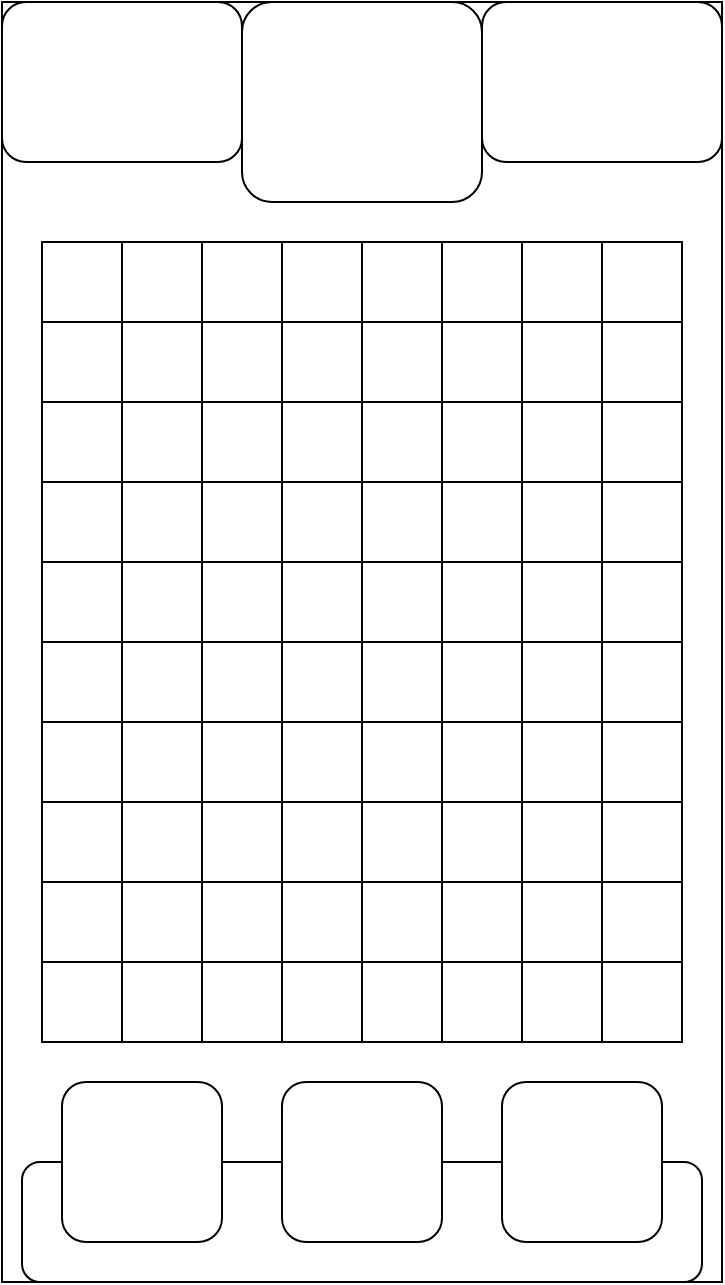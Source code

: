 <mxfile version="20.2.3" type="device"><diagram id="SZy4T0z7enw9oUGNaXHt" name="第 1 页"><mxGraphModel dx="1422" dy="865" grid="1" gridSize="10" guides="1" tooltips="1" connect="1" arrows="1" fold="1" page="1" pageScale="1" pageWidth="827" pageHeight="1169" math="0" shadow="0"><root><mxCell id="0"/><mxCell id="1" parent="0"/><mxCell id="O14VKy4EIUwOdFX1suG7-171" value="" style="rounded=0;whiteSpace=wrap;html=1;fillColor=none;" parent="1" vertex="1"><mxGeometry width="360" height="640" as="geometry"/></mxCell><mxCell id="O14VKy4EIUwOdFX1suG7-172" value="" style="shape=table;startSize=0;container=1;collapsible=0;childLayout=tableLayout;fillColor=default;" parent="1" vertex="1"><mxGeometry x="20" y="120" width="320" height="400" as="geometry"/></mxCell><mxCell id="O14VKy4EIUwOdFX1suG7-173" value="" style="shape=tableRow;horizontal=0;startSize=0;swimlaneHead=0;swimlaneBody=0;top=0;left=0;bottom=0;right=0;collapsible=0;dropTarget=0;fillColor=none;points=[[0,0.5],[1,0.5]];portConstraint=eastwest;" parent="O14VKy4EIUwOdFX1suG7-172" vertex="1"><mxGeometry width="320" height="40" as="geometry"/></mxCell><mxCell id="O14VKy4EIUwOdFX1suG7-174" value="" style="shape=partialRectangle;html=1;whiteSpace=wrap;connectable=0;overflow=hidden;fillColor=none;top=0;left=0;bottom=0;right=0;pointerEvents=1;" parent="O14VKy4EIUwOdFX1suG7-173" vertex="1"><mxGeometry width="40" height="40" as="geometry"><mxRectangle width="40" height="40" as="alternateBounds"/></mxGeometry></mxCell><mxCell id="O14VKy4EIUwOdFX1suG7-175" value="" style="shape=partialRectangle;html=1;whiteSpace=wrap;connectable=0;overflow=hidden;fillColor=none;top=0;left=0;bottom=0;right=0;pointerEvents=1;" parent="O14VKy4EIUwOdFX1suG7-173" vertex="1"><mxGeometry x="40" width="40" height="40" as="geometry"><mxRectangle width="40" height="40" as="alternateBounds"/></mxGeometry></mxCell><mxCell id="O14VKy4EIUwOdFX1suG7-176" value="" style="shape=partialRectangle;html=1;whiteSpace=wrap;connectable=0;overflow=hidden;fillColor=none;top=0;left=0;bottom=0;right=0;pointerEvents=1;" parent="O14VKy4EIUwOdFX1suG7-173" vertex="1"><mxGeometry x="80" width="40" height="40" as="geometry"><mxRectangle width="40" height="40" as="alternateBounds"/></mxGeometry></mxCell><mxCell id="O14VKy4EIUwOdFX1suG7-177" value="" style="shape=partialRectangle;html=1;whiteSpace=wrap;connectable=0;overflow=hidden;fillColor=none;top=0;left=0;bottom=0;right=0;pointerEvents=1;" parent="O14VKy4EIUwOdFX1suG7-173" vertex="1"><mxGeometry x="120" width="40" height="40" as="geometry"><mxRectangle width="40" height="40" as="alternateBounds"/></mxGeometry></mxCell><mxCell id="O14VKy4EIUwOdFX1suG7-178" value="" style="shape=partialRectangle;html=1;whiteSpace=wrap;connectable=0;overflow=hidden;fillColor=none;top=0;left=0;bottom=0;right=0;pointerEvents=1;" parent="O14VKy4EIUwOdFX1suG7-173" vertex="1"><mxGeometry x="160" width="40" height="40" as="geometry"><mxRectangle width="40" height="40" as="alternateBounds"/></mxGeometry></mxCell><mxCell id="O14VKy4EIUwOdFX1suG7-179" value="" style="shape=partialRectangle;html=1;whiteSpace=wrap;connectable=0;overflow=hidden;fillColor=none;top=0;left=0;bottom=0;right=0;pointerEvents=1;" parent="O14VKy4EIUwOdFX1suG7-173" vertex="1"><mxGeometry x="200" width="40" height="40" as="geometry"><mxRectangle width="40" height="40" as="alternateBounds"/></mxGeometry></mxCell><mxCell id="O14VKy4EIUwOdFX1suG7-180" value="" style="shape=partialRectangle;html=1;whiteSpace=wrap;connectable=0;overflow=hidden;fillColor=none;top=0;left=0;bottom=0;right=0;pointerEvents=1;" parent="O14VKy4EIUwOdFX1suG7-173" vertex="1"><mxGeometry x="240" width="40" height="40" as="geometry"><mxRectangle width="40" height="40" as="alternateBounds"/></mxGeometry></mxCell><mxCell id="O14VKy4EIUwOdFX1suG7-181" value="" style="shape=partialRectangle;html=1;whiteSpace=wrap;connectable=0;overflow=hidden;fillColor=none;top=0;left=0;bottom=0;right=0;pointerEvents=1;" parent="O14VKy4EIUwOdFX1suG7-173" vertex="1"><mxGeometry x="280" width="40" height="40" as="geometry"><mxRectangle width="40" height="40" as="alternateBounds"/></mxGeometry></mxCell><mxCell id="O14VKy4EIUwOdFX1suG7-182" value="" style="shape=tableRow;horizontal=0;startSize=0;swimlaneHead=0;swimlaneBody=0;top=0;left=0;bottom=0;right=0;collapsible=0;dropTarget=0;fillColor=none;points=[[0,0.5],[1,0.5]];portConstraint=eastwest;" parent="O14VKy4EIUwOdFX1suG7-172" vertex="1"><mxGeometry y="40" width="320" height="40" as="geometry"/></mxCell><mxCell id="O14VKy4EIUwOdFX1suG7-183" value="" style="shape=partialRectangle;html=1;whiteSpace=wrap;connectable=0;overflow=hidden;fillColor=none;top=0;left=0;bottom=0;right=0;pointerEvents=1;" parent="O14VKy4EIUwOdFX1suG7-182" vertex="1"><mxGeometry width="40" height="40" as="geometry"><mxRectangle width="40" height="40" as="alternateBounds"/></mxGeometry></mxCell><mxCell id="O14VKy4EIUwOdFX1suG7-184" value="" style="shape=partialRectangle;html=1;whiteSpace=wrap;connectable=0;overflow=hidden;fillColor=none;top=0;left=0;bottom=0;right=0;pointerEvents=1;" parent="O14VKy4EIUwOdFX1suG7-182" vertex="1"><mxGeometry x="40" width="40" height="40" as="geometry"><mxRectangle width="40" height="40" as="alternateBounds"/></mxGeometry></mxCell><mxCell id="O14VKy4EIUwOdFX1suG7-185" value="" style="shape=partialRectangle;html=1;whiteSpace=wrap;connectable=0;overflow=hidden;fillColor=none;top=0;left=0;bottom=0;right=0;pointerEvents=1;" parent="O14VKy4EIUwOdFX1suG7-182" vertex="1"><mxGeometry x="80" width="40" height="40" as="geometry"><mxRectangle width="40" height="40" as="alternateBounds"/></mxGeometry></mxCell><mxCell id="O14VKy4EIUwOdFX1suG7-186" value="" style="shape=partialRectangle;html=1;whiteSpace=wrap;connectable=0;overflow=hidden;fillColor=none;top=0;left=0;bottom=0;right=0;pointerEvents=1;" parent="O14VKy4EIUwOdFX1suG7-182" vertex="1"><mxGeometry x="120" width="40" height="40" as="geometry"><mxRectangle width="40" height="40" as="alternateBounds"/></mxGeometry></mxCell><mxCell id="O14VKy4EIUwOdFX1suG7-187" value="" style="shape=partialRectangle;html=1;whiteSpace=wrap;connectable=0;overflow=hidden;fillColor=none;top=0;left=0;bottom=0;right=0;pointerEvents=1;" parent="O14VKy4EIUwOdFX1suG7-182" vertex="1"><mxGeometry x="160" width="40" height="40" as="geometry"><mxRectangle width="40" height="40" as="alternateBounds"/></mxGeometry></mxCell><mxCell id="O14VKy4EIUwOdFX1suG7-188" value="" style="shape=partialRectangle;html=1;whiteSpace=wrap;connectable=0;overflow=hidden;fillColor=none;top=0;left=0;bottom=0;right=0;pointerEvents=1;" parent="O14VKy4EIUwOdFX1suG7-182" vertex="1"><mxGeometry x="200" width="40" height="40" as="geometry"><mxRectangle width="40" height="40" as="alternateBounds"/></mxGeometry></mxCell><mxCell id="O14VKy4EIUwOdFX1suG7-189" value="" style="shape=partialRectangle;html=1;whiteSpace=wrap;connectable=0;overflow=hidden;fillColor=none;top=0;left=0;bottom=0;right=0;pointerEvents=1;" parent="O14VKy4EIUwOdFX1suG7-182" vertex="1"><mxGeometry x="240" width="40" height="40" as="geometry"><mxRectangle width="40" height="40" as="alternateBounds"/></mxGeometry></mxCell><mxCell id="O14VKy4EIUwOdFX1suG7-190" value="" style="shape=partialRectangle;html=1;whiteSpace=wrap;connectable=0;overflow=hidden;fillColor=none;top=0;left=0;bottom=0;right=0;pointerEvents=1;" parent="O14VKy4EIUwOdFX1suG7-182" vertex="1"><mxGeometry x="280" width="40" height="40" as="geometry"><mxRectangle width="40" height="40" as="alternateBounds"/></mxGeometry></mxCell><mxCell id="O14VKy4EIUwOdFX1suG7-191" value="" style="shape=tableRow;horizontal=0;startSize=0;swimlaneHead=0;swimlaneBody=0;top=0;left=0;bottom=0;right=0;collapsible=0;dropTarget=0;fillColor=none;points=[[0,0.5],[1,0.5]];portConstraint=eastwest;" parent="O14VKy4EIUwOdFX1suG7-172" vertex="1"><mxGeometry y="80" width="320" height="40" as="geometry"/></mxCell><mxCell id="O14VKy4EIUwOdFX1suG7-192" value="" style="shape=partialRectangle;html=1;whiteSpace=wrap;connectable=0;overflow=hidden;fillColor=none;top=0;left=0;bottom=0;right=0;pointerEvents=1;" parent="O14VKy4EIUwOdFX1suG7-191" vertex="1"><mxGeometry width="40" height="40" as="geometry"><mxRectangle width="40" height="40" as="alternateBounds"/></mxGeometry></mxCell><mxCell id="O14VKy4EIUwOdFX1suG7-193" value="" style="shape=partialRectangle;html=1;whiteSpace=wrap;connectable=0;overflow=hidden;fillColor=none;top=0;left=0;bottom=0;right=0;pointerEvents=1;" parent="O14VKy4EIUwOdFX1suG7-191" vertex="1"><mxGeometry x="40" width="40" height="40" as="geometry"><mxRectangle width="40" height="40" as="alternateBounds"/></mxGeometry></mxCell><mxCell id="O14VKy4EIUwOdFX1suG7-194" value="" style="shape=partialRectangle;html=1;whiteSpace=wrap;connectable=0;overflow=hidden;fillColor=none;top=0;left=0;bottom=0;right=0;pointerEvents=1;" parent="O14VKy4EIUwOdFX1suG7-191" vertex="1"><mxGeometry x="80" width="40" height="40" as="geometry"><mxRectangle width="40" height="40" as="alternateBounds"/></mxGeometry></mxCell><mxCell id="O14VKy4EIUwOdFX1suG7-195" value="" style="shape=partialRectangle;html=1;whiteSpace=wrap;connectable=0;overflow=hidden;fillColor=none;top=0;left=0;bottom=0;right=0;pointerEvents=1;" parent="O14VKy4EIUwOdFX1suG7-191" vertex="1"><mxGeometry x="120" width="40" height="40" as="geometry"><mxRectangle width="40" height="40" as="alternateBounds"/></mxGeometry></mxCell><mxCell id="O14VKy4EIUwOdFX1suG7-196" value="" style="shape=partialRectangle;html=1;whiteSpace=wrap;connectable=0;overflow=hidden;fillColor=none;top=0;left=0;bottom=0;right=0;pointerEvents=1;" parent="O14VKy4EIUwOdFX1suG7-191" vertex="1"><mxGeometry x="160" width="40" height="40" as="geometry"><mxRectangle width="40" height="40" as="alternateBounds"/></mxGeometry></mxCell><mxCell id="O14VKy4EIUwOdFX1suG7-197" value="" style="shape=partialRectangle;html=1;whiteSpace=wrap;connectable=0;overflow=hidden;fillColor=none;top=0;left=0;bottom=0;right=0;pointerEvents=1;" parent="O14VKy4EIUwOdFX1suG7-191" vertex="1"><mxGeometry x="200" width="40" height="40" as="geometry"><mxRectangle width="40" height="40" as="alternateBounds"/></mxGeometry></mxCell><mxCell id="O14VKy4EIUwOdFX1suG7-198" value="" style="shape=partialRectangle;html=1;whiteSpace=wrap;connectable=0;overflow=hidden;fillColor=none;top=0;left=0;bottom=0;right=0;pointerEvents=1;" parent="O14VKy4EIUwOdFX1suG7-191" vertex="1"><mxGeometry x="240" width="40" height="40" as="geometry"><mxRectangle width="40" height="40" as="alternateBounds"/></mxGeometry></mxCell><mxCell id="O14VKy4EIUwOdFX1suG7-199" value="" style="shape=partialRectangle;html=1;whiteSpace=wrap;connectable=0;overflow=hidden;fillColor=none;top=0;left=0;bottom=0;right=0;pointerEvents=1;" parent="O14VKy4EIUwOdFX1suG7-191" vertex="1"><mxGeometry x="280" width="40" height="40" as="geometry"><mxRectangle width="40" height="40" as="alternateBounds"/></mxGeometry></mxCell><mxCell id="O14VKy4EIUwOdFX1suG7-200" value="" style="shape=tableRow;horizontal=0;startSize=0;swimlaneHead=0;swimlaneBody=0;top=0;left=0;bottom=0;right=0;collapsible=0;dropTarget=0;fillColor=none;points=[[0,0.5],[1,0.5]];portConstraint=eastwest;" parent="O14VKy4EIUwOdFX1suG7-172" vertex="1"><mxGeometry y="120" width="320" height="40" as="geometry"/></mxCell><mxCell id="O14VKy4EIUwOdFX1suG7-201" value="" style="shape=partialRectangle;html=1;whiteSpace=wrap;connectable=0;overflow=hidden;fillColor=none;top=0;left=0;bottom=0;right=0;pointerEvents=1;" parent="O14VKy4EIUwOdFX1suG7-200" vertex="1"><mxGeometry width="40" height="40" as="geometry"><mxRectangle width="40" height="40" as="alternateBounds"/></mxGeometry></mxCell><mxCell id="O14VKy4EIUwOdFX1suG7-202" value="" style="shape=partialRectangle;html=1;whiteSpace=wrap;connectable=0;overflow=hidden;fillColor=none;top=0;left=0;bottom=0;right=0;pointerEvents=1;" parent="O14VKy4EIUwOdFX1suG7-200" vertex="1"><mxGeometry x="40" width="40" height="40" as="geometry"><mxRectangle width="40" height="40" as="alternateBounds"/></mxGeometry></mxCell><mxCell id="O14VKy4EIUwOdFX1suG7-203" value="" style="shape=partialRectangle;html=1;whiteSpace=wrap;connectable=0;overflow=hidden;fillColor=none;top=0;left=0;bottom=0;right=0;pointerEvents=1;" parent="O14VKy4EIUwOdFX1suG7-200" vertex="1"><mxGeometry x="80" width="40" height="40" as="geometry"><mxRectangle width="40" height="40" as="alternateBounds"/></mxGeometry></mxCell><mxCell id="O14VKy4EIUwOdFX1suG7-204" value="" style="shape=partialRectangle;html=1;whiteSpace=wrap;connectable=0;overflow=hidden;fillColor=none;top=0;left=0;bottom=0;right=0;pointerEvents=1;" parent="O14VKy4EIUwOdFX1suG7-200" vertex="1"><mxGeometry x="120" width="40" height="40" as="geometry"><mxRectangle width="40" height="40" as="alternateBounds"/></mxGeometry></mxCell><mxCell id="O14VKy4EIUwOdFX1suG7-205" value="" style="shape=partialRectangle;html=1;whiteSpace=wrap;connectable=0;overflow=hidden;fillColor=none;top=0;left=0;bottom=0;right=0;pointerEvents=1;" parent="O14VKy4EIUwOdFX1suG7-200" vertex="1"><mxGeometry x="160" width="40" height="40" as="geometry"><mxRectangle width="40" height="40" as="alternateBounds"/></mxGeometry></mxCell><mxCell id="O14VKy4EIUwOdFX1suG7-206" value="" style="shape=partialRectangle;html=1;whiteSpace=wrap;connectable=0;overflow=hidden;fillColor=none;top=0;left=0;bottom=0;right=0;pointerEvents=1;" parent="O14VKy4EIUwOdFX1suG7-200" vertex="1"><mxGeometry x="200" width="40" height="40" as="geometry"><mxRectangle width="40" height="40" as="alternateBounds"/></mxGeometry></mxCell><mxCell id="O14VKy4EIUwOdFX1suG7-207" value="" style="shape=partialRectangle;html=1;whiteSpace=wrap;connectable=0;overflow=hidden;fillColor=none;top=0;left=0;bottom=0;right=0;pointerEvents=1;" parent="O14VKy4EIUwOdFX1suG7-200" vertex="1"><mxGeometry x="240" width="40" height="40" as="geometry"><mxRectangle width="40" height="40" as="alternateBounds"/></mxGeometry></mxCell><mxCell id="O14VKy4EIUwOdFX1suG7-208" value="" style="shape=partialRectangle;html=1;whiteSpace=wrap;connectable=0;overflow=hidden;fillColor=none;top=0;left=0;bottom=0;right=0;pointerEvents=1;" parent="O14VKy4EIUwOdFX1suG7-200" vertex="1"><mxGeometry x="280" width="40" height="40" as="geometry"><mxRectangle width="40" height="40" as="alternateBounds"/></mxGeometry></mxCell><mxCell id="O14VKy4EIUwOdFX1suG7-209" value="" style="shape=tableRow;horizontal=0;startSize=0;swimlaneHead=0;swimlaneBody=0;top=0;left=0;bottom=0;right=0;collapsible=0;dropTarget=0;fillColor=none;points=[[0,0.5],[1,0.5]];portConstraint=eastwest;" parent="O14VKy4EIUwOdFX1suG7-172" vertex="1"><mxGeometry y="160" width="320" height="40" as="geometry"/></mxCell><mxCell id="O14VKy4EIUwOdFX1suG7-210" value="" style="shape=partialRectangle;html=1;whiteSpace=wrap;connectable=0;overflow=hidden;fillColor=none;top=0;left=0;bottom=0;right=0;pointerEvents=1;" parent="O14VKy4EIUwOdFX1suG7-209" vertex="1"><mxGeometry width="40" height="40" as="geometry"><mxRectangle width="40" height="40" as="alternateBounds"/></mxGeometry></mxCell><mxCell id="O14VKy4EIUwOdFX1suG7-211" value="" style="shape=partialRectangle;html=1;whiteSpace=wrap;connectable=0;overflow=hidden;fillColor=none;top=0;left=0;bottom=0;right=0;pointerEvents=1;" parent="O14VKy4EIUwOdFX1suG7-209" vertex="1"><mxGeometry x="40" width="40" height="40" as="geometry"><mxRectangle width="40" height="40" as="alternateBounds"/></mxGeometry></mxCell><mxCell id="O14VKy4EIUwOdFX1suG7-212" value="" style="shape=partialRectangle;html=1;whiteSpace=wrap;connectable=0;overflow=hidden;fillColor=none;top=0;left=0;bottom=0;right=0;pointerEvents=1;" parent="O14VKy4EIUwOdFX1suG7-209" vertex="1"><mxGeometry x="80" width="40" height="40" as="geometry"><mxRectangle width="40" height="40" as="alternateBounds"/></mxGeometry></mxCell><mxCell id="O14VKy4EIUwOdFX1suG7-213" value="" style="shape=partialRectangle;html=1;whiteSpace=wrap;connectable=0;overflow=hidden;fillColor=none;top=0;left=0;bottom=0;right=0;pointerEvents=1;" parent="O14VKy4EIUwOdFX1suG7-209" vertex="1"><mxGeometry x="120" width="40" height="40" as="geometry"><mxRectangle width="40" height="40" as="alternateBounds"/></mxGeometry></mxCell><mxCell id="O14VKy4EIUwOdFX1suG7-214" value="" style="shape=partialRectangle;html=1;whiteSpace=wrap;connectable=0;overflow=hidden;fillColor=none;top=0;left=0;bottom=0;right=0;pointerEvents=1;" parent="O14VKy4EIUwOdFX1suG7-209" vertex="1"><mxGeometry x="160" width="40" height="40" as="geometry"><mxRectangle width="40" height="40" as="alternateBounds"/></mxGeometry></mxCell><mxCell id="O14VKy4EIUwOdFX1suG7-215" value="" style="shape=partialRectangle;html=1;whiteSpace=wrap;connectable=0;overflow=hidden;fillColor=none;top=0;left=0;bottom=0;right=0;pointerEvents=1;" parent="O14VKy4EIUwOdFX1suG7-209" vertex="1"><mxGeometry x="200" width="40" height="40" as="geometry"><mxRectangle width="40" height="40" as="alternateBounds"/></mxGeometry></mxCell><mxCell id="O14VKy4EIUwOdFX1suG7-216" value="" style="shape=partialRectangle;html=1;whiteSpace=wrap;connectable=0;overflow=hidden;fillColor=none;top=0;left=0;bottom=0;right=0;pointerEvents=1;" parent="O14VKy4EIUwOdFX1suG7-209" vertex="1"><mxGeometry x="240" width="40" height="40" as="geometry"><mxRectangle width="40" height="40" as="alternateBounds"/></mxGeometry></mxCell><mxCell id="O14VKy4EIUwOdFX1suG7-217" value="" style="shape=partialRectangle;html=1;whiteSpace=wrap;connectable=0;overflow=hidden;fillColor=none;top=0;left=0;bottom=0;right=0;pointerEvents=1;" parent="O14VKy4EIUwOdFX1suG7-209" vertex="1"><mxGeometry x="280" width="40" height="40" as="geometry"><mxRectangle width="40" height="40" as="alternateBounds"/></mxGeometry></mxCell><mxCell id="O14VKy4EIUwOdFX1suG7-218" value="" style="shape=tableRow;horizontal=0;startSize=0;swimlaneHead=0;swimlaneBody=0;top=0;left=0;bottom=0;right=0;collapsible=0;dropTarget=0;fillColor=none;points=[[0,0.5],[1,0.5]];portConstraint=eastwest;" parent="O14VKy4EIUwOdFX1suG7-172" vertex="1"><mxGeometry y="200" width="320" height="40" as="geometry"/></mxCell><mxCell id="O14VKy4EIUwOdFX1suG7-219" value="" style="shape=partialRectangle;html=1;whiteSpace=wrap;connectable=0;overflow=hidden;fillColor=none;top=0;left=0;bottom=0;right=0;pointerEvents=1;" parent="O14VKy4EIUwOdFX1suG7-218" vertex="1"><mxGeometry width="40" height="40" as="geometry"><mxRectangle width="40" height="40" as="alternateBounds"/></mxGeometry></mxCell><mxCell id="O14VKy4EIUwOdFX1suG7-220" value="" style="shape=partialRectangle;html=1;whiteSpace=wrap;connectable=0;overflow=hidden;fillColor=none;top=0;left=0;bottom=0;right=0;pointerEvents=1;" parent="O14VKy4EIUwOdFX1suG7-218" vertex="1"><mxGeometry x="40" width="40" height="40" as="geometry"><mxRectangle width="40" height="40" as="alternateBounds"/></mxGeometry></mxCell><mxCell id="O14VKy4EIUwOdFX1suG7-221" value="" style="shape=partialRectangle;html=1;whiteSpace=wrap;connectable=0;overflow=hidden;fillColor=none;top=0;left=0;bottom=0;right=0;pointerEvents=1;" parent="O14VKy4EIUwOdFX1suG7-218" vertex="1"><mxGeometry x="80" width="40" height="40" as="geometry"><mxRectangle width="40" height="40" as="alternateBounds"/></mxGeometry></mxCell><mxCell id="O14VKy4EIUwOdFX1suG7-222" value="" style="shape=partialRectangle;html=1;whiteSpace=wrap;connectable=0;overflow=hidden;fillColor=none;top=0;left=0;bottom=0;right=0;pointerEvents=1;" parent="O14VKy4EIUwOdFX1suG7-218" vertex="1"><mxGeometry x="120" width="40" height="40" as="geometry"><mxRectangle width="40" height="40" as="alternateBounds"/></mxGeometry></mxCell><mxCell id="O14VKy4EIUwOdFX1suG7-223" value="" style="shape=partialRectangle;html=1;whiteSpace=wrap;connectable=0;overflow=hidden;fillColor=none;top=0;left=0;bottom=0;right=0;pointerEvents=1;" parent="O14VKy4EIUwOdFX1suG7-218" vertex="1"><mxGeometry x="160" width="40" height="40" as="geometry"><mxRectangle width="40" height="40" as="alternateBounds"/></mxGeometry></mxCell><mxCell id="O14VKy4EIUwOdFX1suG7-224" value="" style="shape=partialRectangle;html=1;whiteSpace=wrap;connectable=0;overflow=hidden;fillColor=none;top=0;left=0;bottom=0;right=0;pointerEvents=1;" parent="O14VKy4EIUwOdFX1suG7-218" vertex="1"><mxGeometry x="200" width="40" height="40" as="geometry"><mxRectangle width="40" height="40" as="alternateBounds"/></mxGeometry></mxCell><mxCell id="O14VKy4EIUwOdFX1suG7-225" value="" style="shape=partialRectangle;html=1;whiteSpace=wrap;connectable=0;overflow=hidden;fillColor=none;top=0;left=0;bottom=0;right=0;pointerEvents=1;" parent="O14VKy4EIUwOdFX1suG7-218" vertex="1"><mxGeometry x="240" width="40" height="40" as="geometry"><mxRectangle width="40" height="40" as="alternateBounds"/></mxGeometry></mxCell><mxCell id="O14VKy4EIUwOdFX1suG7-226" value="" style="shape=partialRectangle;html=1;whiteSpace=wrap;connectable=0;overflow=hidden;fillColor=none;top=0;left=0;bottom=0;right=0;pointerEvents=1;" parent="O14VKy4EIUwOdFX1suG7-218" vertex="1"><mxGeometry x="280" width="40" height="40" as="geometry"><mxRectangle width="40" height="40" as="alternateBounds"/></mxGeometry></mxCell><mxCell id="O14VKy4EIUwOdFX1suG7-227" value="" style="shape=tableRow;horizontal=0;startSize=0;swimlaneHead=0;swimlaneBody=0;top=0;left=0;bottom=0;right=0;collapsible=0;dropTarget=0;fillColor=none;points=[[0,0.5],[1,0.5]];portConstraint=eastwest;" parent="O14VKy4EIUwOdFX1suG7-172" vertex="1"><mxGeometry y="240" width="320" height="40" as="geometry"/></mxCell><mxCell id="O14VKy4EIUwOdFX1suG7-228" value="" style="shape=partialRectangle;html=1;whiteSpace=wrap;connectable=0;overflow=hidden;fillColor=none;top=0;left=0;bottom=0;right=0;pointerEvents=1;" parent="O14VKy4EIUwOdFX1suG7-227" vertex="1"><mxGeometry width="40" height="40" as="geometry"><mxRectangle width="40" height="40" as="alternateBounds"/></mxGeometry></mxCell><mxCell id="O14VKy4EIUwOdFX1suG7-229" value="" style="shape=partialRectangle;html=1;whiteSpace=wrap;connectable=0;overflow=hidden;fillColor=none;top=0;left=0;bottom=0;right=0;pointerEvents=1;" parent="O14VKy4EIUwOdFX1suG7-227" vertex="1"><mxGeometry x="40" width="40" height="40" as="geometry"><mxRectangle width="40" height="40" as="alternateBounds"/></mxGeometry></mxCell><mxCell id="O14VKy4EIUwOdFX1suG7-230" value="" style="shape=partialRectangle;html=1;whiteSpace=wrap;connectable=0;overflow=hidden;fillColor=none;top=0;left=0;bottom=0;right=0;pointerEvents=1;" parent="O14VKy4EIUwOdFX1suG7-227" vertex="1"><mxGeometry x="80" width="40" height="40" as="geometry"><mxRectangle width="40" height="40" as="alternateBounds"/></mxGeometry></mxCell><mxCell id="O14VKy4EIUwOdFX1suG7-231" value="" style="shape=partialRectangle;html=1;whiteSpace=wrap;connectable=0;overflow=hidden;fillColor=none;top=0;left=0;bottom=0;right=0;pointerEvents=1;" parent="O14VKy4EIUwOdFX1suG7-227" vertex="1"><mxGeometry x="120" width="40" height="40" as="geometry"><mxRectangle width="40" height="40" as="alternateBounds"/></mxGeometry></mxCell><mxCell id="O14VKy4EIUwOdFX1suG7-232" value="" style="shape=partialRectangle;html=1;whiteSpace=wrap;connectable=0;overflow=hidden;fillColor=none;top=0;left=0;bottom=0;right=0;pointerEvents=1;" parent="O14VKy4EIUwOdFX1suG7-227" vertex="1"><mxGeometry x="160" width="40" height="40" as="geometry"><mxRectangle width="40" height="40" as="alternateBounds"/></mxGeometry></mxCell><mxCell id="O14VKy4EIUwOdFX1suG7-233" value="" style="shape=partialRectangle;html=1;whiteSpace=wrap;connectable=0;overflow=hidden;fillColor=none;top=0;left=0;bottom=0;right=0;pointerEvents=1;" parent="O14VKy4EIUwOdFX1suG7-227" vertex="1"><mxGeometry x="200" width="40" height="40" as="geometry"><mxRectangle width="40" height="40" as="alternateBounds"/></mxGeometry></mxCell><mxCell id="O14VKy4EIUwOdFX1suG7-234" value="" style="shape=partialRectangle;html=1;whiteSpace=wrap;connectable=0;overflow=hidden;fillColor=none;top=0;left=0;bottom=0;right=0;pointerEvents=1;" parent="O14VKy4EIUwOdFX1suG7-227" vertex="1"><mxGeometry x="240" width="40" height="40" as="geometry"><mxRectangle width="40" height="40" as="alternateBounds"/></mxGeometry></mxCell><mxCell id="O14VKy4EIUwOdFX1suG7-235" value="" style="shape=partialRectangle;html=1;whiteSpace=wrap;connectable=0;overflow=hidden;fillColor=none;top=0;left=0;bottom=0;right=0;pointerEvents=1;" parent="O14VKy4EIUwOdFX1suG7-227" vertex="1"><mxGeometry x="280" width="40" height="40" as="geometry"><mxRectangle width="40" height="40" as="alternateBounds"/></mxGeometry></mxCell><mxCell id="O14VKy4EIUwOdFX1suG7-236" value="" style="shape=tableRow;horizontal=0;startSize=0;swimlaneHead=0;swimlaneBody=0;top=0;left=0;bottom=0;right=0;collapsible=0;dropTarget=0;fillColor=none;points=[[0,0.5],[1,0.5]];portConstraint=eastwest;" parent="O14VKy4EIUwOdFX1suG7-172" vertex="1"><mxGeometry y="280" width="320" height="40" as="geometry"/></mxCell><mxCell id="O14VKy4EIUwOdFX1suG7-237" value="" style="shape=partialRectangle;html=1;whiteSpace=wrap;connectable=0;overflow=hidden;fillColor=none;top=0;left=0;bottom=0;right=0;pointerEvents=1;" parent="O14VKy4EIUwOdFX1suG7-236" vertex="1"><mxGeometry width="40" height="40" as="geometry"><mxRectangle width="40" height="40" as="alternateBounds"/></mxGeometry></mxCell><mxCell id="O14VKy4EIUwOdFX1suG7-238" value="" style="shape=partialRectangle;html=1;whiteSpace=wrap;connectable=0;overflow=hidden;fillColor=none;top=0;left=0;bottom=0;right=0;pointerEvents=1;" parent="O14VKy4EIUwOdFX1suG7-236" vertex="1"><mxGeometry x="40" width="40" height="40" as="geometry"><mxRectangle width="40" height="40" as="alternateBounds"/></mxGeometry></mxCell><mxCell id="O14VKy4EIUwOdFX1suG7-239" value="" style="shape=partialRectangle;html=1;whiteSpace=wrap;connectable=0;overflow=hidden;fillColor=none;top=0;left=0;bottom=0;right=0;pointerEvents=1;" parent="O14VKy4EIUwOdFX1suG7-236" vertex="1"><mxGeometry x="80" width="40" height="40" as="geometry"><mxRectangle width="40" height="40" as="alternateBounds"/></mxGeometry></mxCell><mxCell id="O14VKy4EIUwOdFX1suG7-240" value="" style="shape=partialRectangle;html=1;whiteSpace=wrap;connectable=0;overflow=hidden;fillColor=none;top=0;left=0;bottom=0;right=0;pointerEvents=1;" parent="O14VKy4EIUwOdFX1suG7-236" vertex="1"><mxGeometry x="120" width="40" height="40" as="geometry"><mxRectangle width="40" height="40" as="alternateBounds"/></mxGeometry></mxCell><mxCell id="O14VKy4EIUwOdFX1suG7-241" value="" style="shape=partialRectangle;html=1;whiteSpace=wrap;connectable=0;overflow=hidden;fillColor=none;top=0;left=0;bottom=0;right=0;pointerEvents=1;" parent="O14VKy4EIUwOdFX1suG7-236" vertex="1"><mxGeometry x="160" width="40" height="40" as="geometry"><mxRectangle width="40" height="40" as="alternateBounds"/></mxGeometry></mxCell><mxCell id="O14VKy4EIUwOdFX1suG7-242" value="" style="shape=partialRectangle;html=1;whiteSpace=wrap;connectable=0;overflow=hidden;fillColor=none;top=0;left=0;bottom=0;right=0;pointerEvents=1;" parent="O14VKy4EIUwOdFX1suG7-236" vertex="1"><mxGeometry x="200" width="40" height="40" as="geometry"><mxRectangle width="40" height="40" as="alternateBounds"/></mxGeometry></mxCell><mxCell id="O14VKy4EIUwOdFX1suG7-243" value="" style="shape=partialRectangle;html=1;whiteSpace=wrap;connectable=0;overflow=hidden;fillColor=none;top=0;left=0;bottom=0;right=0;pointerEvents=1;" parent="O14VKy4EIUwOdFX1suG7-236" vertex="1"><mxGeometry x="240" width="40" height="40" as="geometry"><mxRectangle width="40" height="40" as="alternateBounds"/></mxGeometry></mxCell><mxCell id="O14VKy4EIUwOdFX1suG7-244" value="" style="shape=partialRectangle;html=1;whiteSpace=wrap;connectable=0;overflow=hidden;fillColor=none;top=0;left=0;bottom=0;right=0;pointerEvents=1;" parent="O14VKy4EIUwOdFX1suG7-236" vertex="1"><mxGeometry x="280" width="40" height="40" as="geometry"><mxRectangle width="40" height="40" as="alternateBounds"/></mxGeometry></mxCell><mxCell id="O14VKy4EIUwOdFX1suG7-245" value="" style="shape=tableRow;horizontal=0;startSize=0;swimlaneHead=0;swimlaneBody=0;top=0;left=0;bottom=0;right=0;collapsible=0;dropTarget=0;fillColor=none;points=[[0,0.5],[1,0.5]];portConstraint=eastwest;" parent="O14VKy4EIUwOdFX1suG7-172" vertex="1"><mxGeometry y="320" width="320" height="40" as="geometry"/></mxCell><mxCell id="O14VKy4EIUwOdFX1suG7-246" value="" style="shape=partialRectangle;html=1;whiteSpace=wrap;connectable=0;overflow=hidden;fillColor=none;top=0;left=0;bottom=0;right=0;pointerEvents=1;" parent="O14VKy4EIUwOdFX1suG7-245" vertex="1"><mxGeometry width="40" height="40" as="geometry"><mxRectangle width="40" height="40" as="alternateBounds"/></mxGeometry></mxCell><mxCell id="O14VKy4EIUwOdFX1suG7-247" value="" style="shape=partialRectangle;html=1;whiteSpace=wrap;connectable=0;overflow=hidden;fillColor=none;top=0;left=0;bottom=0;right=0;pointerEvents=1;" parent="O14VKy4EIUwOdFX1suG7-245" vertex="1"><mxGeometry x="40" width="40" height="40" as="geometry"><mxRectangle width="40" height="40" as="alternateBounds"/></mxGeometry></mxCell><mxCell id="O14VKy4EIUwOdFX1suG7-248" value="" style="shape=partialRectangle;html=1;whiteSpace=wrap;connectable=0;overflow=hidden;fillColor=none;top=0;left=0;bottom=0;right=0;pointerEvents=1;" parent="O14VKy4EIUwOdFX1suG7-245" vertex="1"><mxGeometry x="80" width="40" height="40" as="geometry"><mxRectangle width="40" height="40" as="alternateBounds"/></mxGeometry></mxCell><mxCell id="O14VKy4EIUwOdFX1suG7-249" value="" style="shape=partialRectangle;html=1;whiteSpace=wrap;connectable=0;overflow=hidden;fillColor=none;top=0;left=0;bottom=0;right=0;pointerEvents=1;" parent="O14VKy4EIUwOdFX1suG7-245" vertex="1"><mxGeometry x="120" width="40" height="40" as="geometry"><mxRectangle width="40" height="40" as="alternateBounds"/></mxGeometry></mxCell><mxCell id="O14VKy4EIUwOdFX1suG7-250" value="" style="shape=partialRectangle;html=1;whiteSpace=wrap;connectable=0;overflow=hidden;fillColor=none;top=0;left=0;bottom=0;right=0;pointerEvents=1;" parent="O14VKy4EIUwOdFX1suG7-245" vertex="1"><mxGeometry x="160" width="40" height="40" as="geometry"><mxRectangle width="40" height="40" as="alternateBounds"/></mxGeometry></mxCell><mxCell id="O14VKy4EIUwOdFX1suG7-251" value="" style="shape=partialRectangle;html=1;whiteSpace=wrap;connectable=0;overflow=hidden;fillColor=none;top=0;left=0;bottom=0;right=0;pointerEvents=1;" parent="O14VKy4EIUwOdFX1suG7-245" vertex="1"><mxGeometry x="200" width="40" height="40" as="geometry"><mxRectangle width="40" height="40" as="alternateBounds"/></mxGeometry></mxCell><mxCell id="O14VKy4EIUwOdFX1suG7-252" value="" style="shape=partialRectangle;html=1;whiteSpace=wrap;connectable=0;overflow=hidden;fillColor=none;top=0;left=0;bottom=0;right=0;pointerEvents=1;" parent="O14VKy4EIUwOdFX1suG7-245" vertex="1"><mxGeometry x="240" width="40" height="40" as="geometry"><mxRectangle width="40" height="40" as="alternateBounds"/></mxGeometry></mxCell><mxCell id="O14VKy4EIUwOdFX1suG7-253" value="" style="shape=partialRectangle;html=1;whiteSpace=wrap;connectable=0;overflow=hidden;fillColor=none;top=0;left=0;bottom=0;right=0;pointerEvents=1;" parent="O14VKy4EIUwOdFX1suG7-245" vertex="1"><mxGeometry x="280" width="40" height="40" as="geometry"><mxRectangle width="40" height="40" as="alternateBounds"/></mxGeometry></mxCell><mxCell id="O14VKy4EIUwOdFX1suG7-254" value="" style="shape=tableRow;horizontal=0;startSize=0;swimlaneHead=0;swimlaneBody=0;top=0;left=0;bottom=0;right=0;collapsible=0;dropTarget=0;fillColor=none;points=[[0,0.5],[1,0.5]];portConstraint=eastwest;" parent="O14VKy4EIUwOdFX1suG7-172" vertex="1"><mxGeometry y="360" width="320" height="40" as="geometry"/></mxCell><mxCell id="O14VKy4EIUwOdFX1suG7-255" value="" style="shape=partialRectangle;html=1;whiteSpace=wrap;connectable=0;overflow=hidden;fillColor=none;top=0;left=0;bottom=0;right=0;pointerEvents=1;" parent="O14VKy4EIUwOdFX1suG7-254" vertex="1"><mxGeometry width="40" height="40" as="geometry"><mxRectangle width="40" height="40" as="alternateBounds"/></mxGeometry></mxCell><mxCell id="O14VKy4EIUwOdFX1suG7-256" value="" style="shape=partialRectangle;html=1;whiteSpace=wrap;connectable=0;overflow=hidden;fillColor=none;top=0;left=0;bottom=0;right=0;pointerEvents=1;" parent="O14VKy4EIUwOdFX1suG7-254" vertex="1"><mxGeometry x="40" width="40" height="40" as="geometry"><mxRectangle width="40" height="40" as="alternateBounds"/></mxGeometry></mxCell><mxCell id="O14VKy4EIUwOdFX1suG7-257" value="" style="shape=partialRectangle;html=1;whiteSpace=wrap;connectable=0;overflow=hidden;fillColor=none;top=0;left=0;bottom=0;right=0;pointerEvents=1;" parent="O14VKy4EIUwOdFX1suG7-254" vertex="1"><mxGeometry x="80" width="40" height="40" as="geometry"><mxRectangle width="40" height="40" as="alternateBounds"/></mxGeometry></mxCell><mxCell id="O14VKy4EIUwOdFX1suG7-258" value="" style="shape=partialRectangle;html=1;whiteSpace=wrap;connectable=0;overflow=hidden;fillColor=none;top=0;left=0;bottom=0;right=0;pointerEvents=1;" parent="O14VKy4EIUwOdFX1suG7-254" vertex="1"><mxGeometry x="120" width="40" height="40" as="geometry"><mxRectangle width="40" height="40" as="alternateBounds"/></mxGeometry></mxCell><mxCell id="O14VKy4EIUwOdFX1suG7-259" value="" style="shape=partialRectangle;html=1;whiteSpace=wrap;connectable=0;overflow=hidden;fillColor=none;top=0;left=0;bottom=0;right=0;pointerEvents=1;" parent="O14VKy4EIUwOdFX1suG7-254" vertex="1"><mxGeometry x="160" width="40" height="40" as="geometry"><mxRectangle width="40" height="40" as="alternateBounds"/></mxGeometry></mxCell><mxCell id="O14VKy4EIUwOdFX1suG7-260" value="" style="shape=partialRectangle;html=1;whiteSpace=wrap;connectable=0;overflow=hidden;fillColor=none;top=0;left=0;bottom=0;right=0;pointerEvents=1;" parent="O14VKy4EIUwOdFX1suG7-254" vertex="1"><mxGeometry x="200" width="40" height="40" as="geometry"><mxRectangle width="40" height="40" as="alternateBounds"/></mxGeometry></mxCell><mxCell id="O14VKy4EIUwOdFX1suG7-261" value="" style="shape=partialRectangle;html=1;whiteSpace=wrap;connectable=0;overflow=hidden;fillColor=none;top=0;left=0;bottom=0;right=0;pointerEvents=1;" parent="O14VKy4EIUwOdFX1suG7-254" vertex="1"><mxGeometry x="240" width="40" height="40" as="geometry"><mxRectangle width="40" height="40" as="alternateBounds"/></mxGeometry></mxCell><mxCell id="O14VKy4EIUwOdFX1suG7-262" value="" style="shape=partialRectangle;html=1;whiteSpace=wrap;connectable=0;overflow=hidden;fillColor=none;top=0;left=0;bottom=0;right=0;pointerEvents=1;" parent="O14VKy4EIUwOdFX1suG7-254" vertex="1"><mxGeometry x="280" width="40" height="40" as="geometry"><mxRectangle width="40" height="40" as="alternateBounds"/></mxGeometry></mxCell><mxCell id="O14VKy4EIUwOdFX1suG7-263" value="" style="rounded=1;whiteSpace=wrap;html=1;fillColor=none;" parent="1" vertex="1"><mxGeometry x="10" y="580" width="340" height="60" as="geometry"/></mxCell><mxCell id="O14VKy4EIUwOdFX1suG7-264" value="" style="rounded=1;whiteSpace=wrap;html=1;fillColor=default;" parent="1" vertex="1"><mxGeometry x="240" width="120" height="80" as="geometry"/></mxCell><mxCell id="O14VKy4EIUwOdFX1suG7-265" value="" style="rounded=1;whiteSpace=wrap;html=1;fillColor=default;" parent="1" vertex="1"><mxGeometry x="120" width="120" height="100" as="geometry"/></mxCell><mxCell id="O14VKy4EIUwOdFX1suG7-266" value="" style="rounded=1;whiteSpace=wrap;html=1;fillColor=default;" parent="1" vertex="1"><mxGeometry width="120" height="80" as="geometry"/></mxCell><mxCell id="O14VKy4EIUwOdFX1suG7-267" value="" style="rounded=1;whiteSpace=wrap;html=1;fillColor=default;" parent="1" vertex="1"><mxGeometry x="30" y="540" width="80" height="80" as="geometry"/></mxCell><mxCell id="O14VKy4EIUwOdFX1suG7-268" value="" style="rounded=1;whiteSpace=wrap;html=1;fillColor=default;" parent="1" vertex="1"><mxGeometry x="140" y="540" width="80" height="80" as="geometry"/></mxCell><mxCell id="O14VKy4EIUwOdFX1suG7-269" value="" style="rounded=1;whiteSpace=wrap;html=1;fillColor=default;" parent="1" vertex="1"><mxGeometry x="250" y="540" width="80" height="80" as="geometry"/></mxCell></root></mxGraphModel></diagram></mxfile>